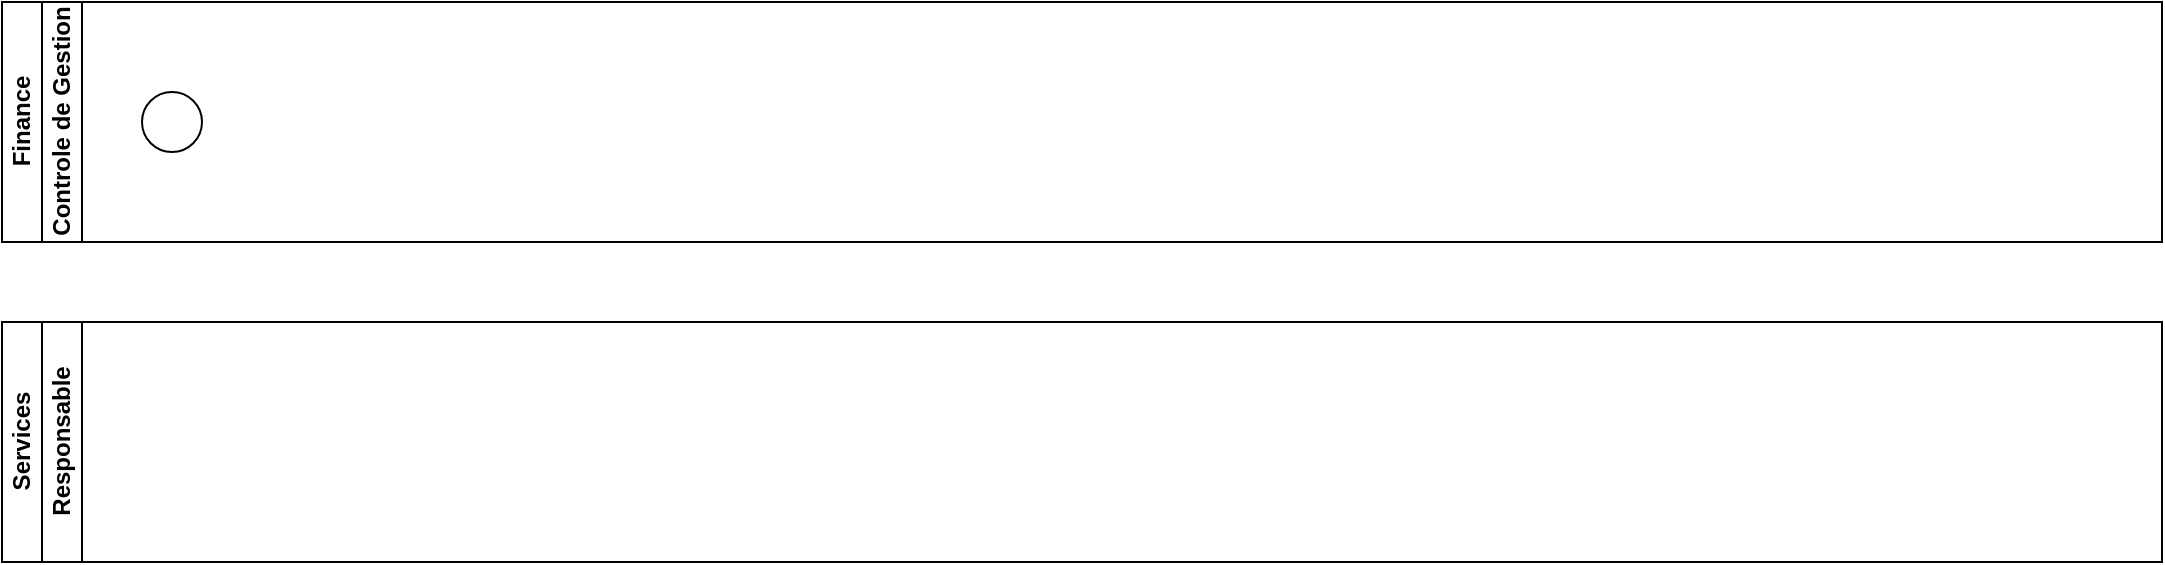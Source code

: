 <mxfile version="23.1.6" type="github">
  <diagram name="Page-1" id="2a216829-ef6e-dabb-86c1-c78162f3ba2b">
    <mxGraphModel dx="1282" dy="941" grid="1" gridSize="10" guides="1" tooltips="1" connect="1" arrows="1" fold="1" page="1" pageScale="1" pageWidth="1654" pageHeight="1169" background="none" math="0" shadow="0">
      <root>
        <mxCell id="0" />
        <mxCell id="1" parent="0" />
        <mxCell id="GcvU1ehRJ1Iz8flA6ORL-1" value="Finance" style="swimlane;childLayout=stackLayout;resizeParent=1;resizeParentMax=0;horizontal=0;startSize=20;horizontalStack=0;html=1;" vertex="1" parent="1">
          <mxGeometry x="40" y="40" width="1080" height="120" as="geometry" />
        </mxCell>
        <mxCell id="GcvU1ehRJ1Iz8flA6ORL-2" value="Controle de Gestion" style="swimlane;startSize=20;horizontal=0;html=1;" vertex="1" parent="GcvU1ehRJ1Iz8flA6ORL-1">
          <mxGeometry x="20" width="1060" height="120" as="geometry" />
        </mxCell>
        <mxCell id="GcvU1ehRJ1Iz8flA6ORL-9" value="" style="shape=ellipse;html=1;dashed=0;whiteSpace=wrap;perimeter=ellipsePerimeter;" vertex="1" parent="GcvU1ehRJ1Iz8flA6ORL-2">
          <mxGeometry x="50" y="45" width="30" height="30" as="geometry" />
        </mxCell>
        <mxCell id="GcvU1ehRJ1Iz8flA6ORL-5" value="Services" style="swimlane;childLayout=stackLayout;resizeParent=1;resizeParentMax=0;horizontal=0;startSize=20;horizontalStack=0;html=1;" vertex="1" parent="1">
          <mxGeometry x="40" y="200" width="1080" height="120" as="geometry" />
        </mxCell>
        <mxCell id="GcvU1ehRJ1Iz8flA6ORL-6" value="Responsable" style="swimlane;startSize=20;horizontal=0;html=1;" vertex="1" parent="GcvU1ehRJ1Iz8flA6ORL-5">
          <mxGeometry x="20" width="1060" height="120" as="geometry" />
        </mxCell>
      </root>
    </mxGraphModel>
  </diagram>
</mxfile>
